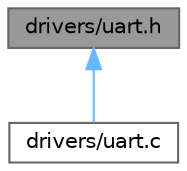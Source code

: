 digraph "drivers/uart.h"
{
 // LATEX_PDF_SIZE
  bgcolor="transparent";
  edge [fontname=Helvetica,fontsize=10,labelfontname=Helvetica,labelfontsize=10];
  node [fontname=Helvetica,fontsize=10,shape=box,height=0.2,width=0.4];
  Node1 [id="Node000001",label="drivers/uart.h",height=0.2,width=0.4,color="gray40", fillcolor="grey60", style="filled", fontcolor="black",tooltip="Controller for a hardware UART module."];
  Node1 -> Node2 [id="edge2_Node000001_Node000002",dir="back",color="steelblue1",style="solid",tooltip=" "];
  Node2 [id="Node000002",label="drivers/uart.c",height=0.2,width=0.4,color="grey40", fillcolor="white", style="filled",URL="$uart_8c.html",tooltip=" "];
}
